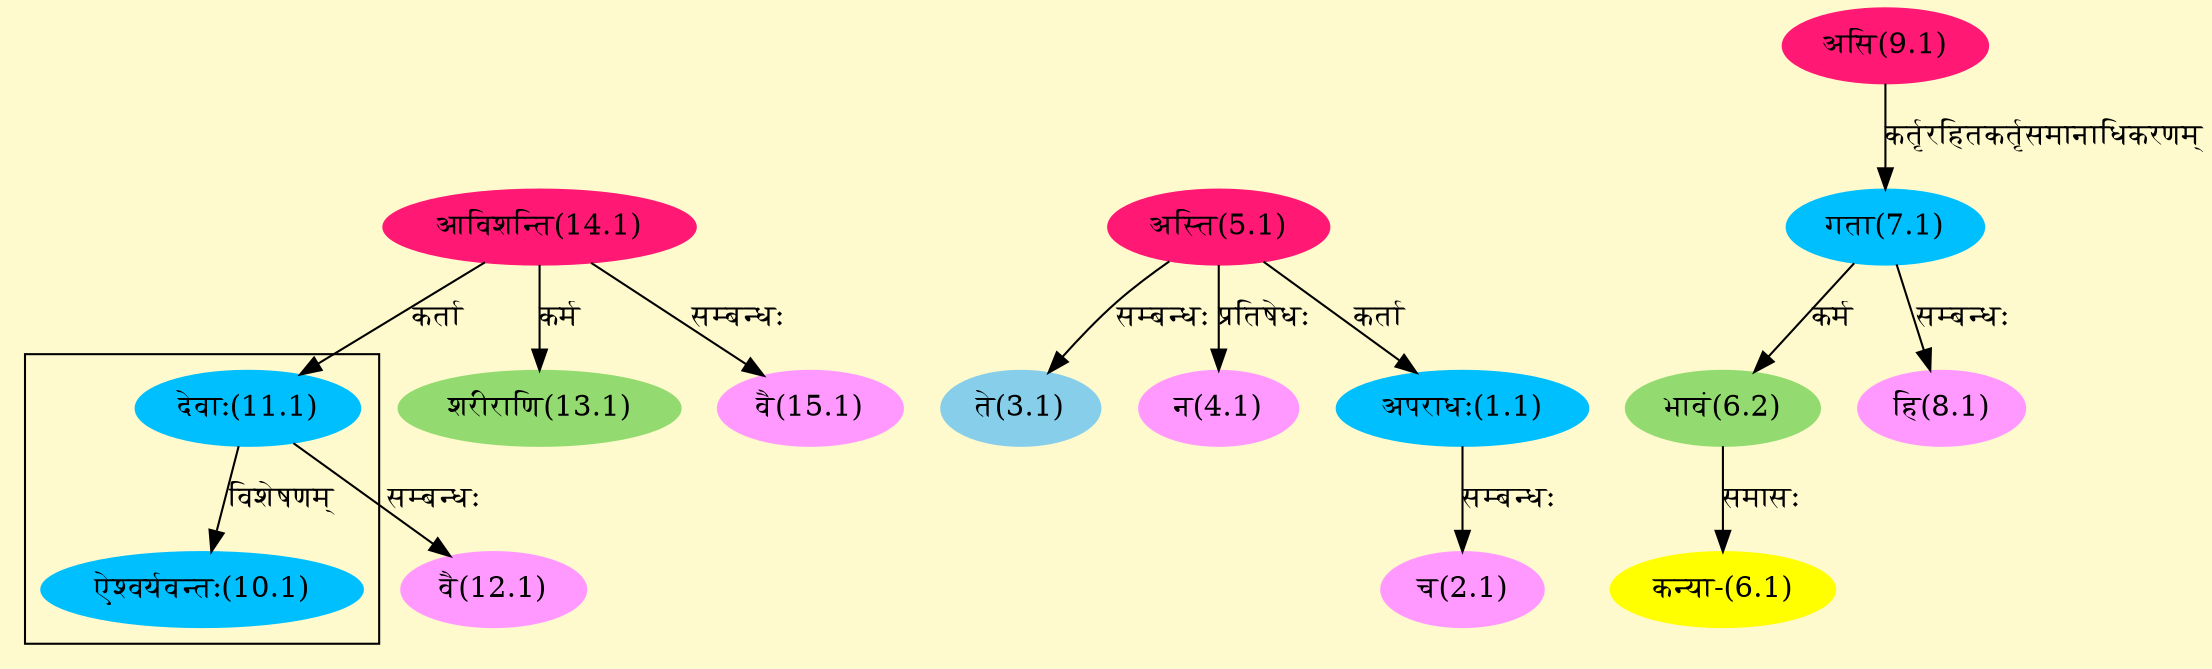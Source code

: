 digraph G{
rankdir=BT;
 compound=true;
 bgcolor="lemonchiffon1";

subgraph cluster_1{
Node10_1 [style=filled, color="#00BFFF" label = "ऐश्वर्यवन्तः(10.1)"]
Node11_1 [style=filled, color="#00BFFF" label = "देवाः(11.1)"]

}
Node1_1 [style=filled, color="#00BFFF" label = "अपराधः(1.1)"]
Node5_1 [style=filled, color="#FF1975" label = "अस्ति(5.1)"]
Node2_1 [style=filled, color="#FF99FF" label = "च(2.1)"]
Node3_1 [style=filled, color="#87CEEB" label = "ते(3.1)"]
Node4_1 [style=filled, color="#FF99FF" label = "न(4.1)"]
Node [style=filled, color="" label = "()"]
Node6_1 [style=filled, color="#FFFF00" label = "कन्या-(6.1)"]
Node6_2 [style=filled, color="#93DB70" label = "भावं(6.2)"]
Node7_1 [style=filled, color="#00BFFF" label = "गता(7.1)"]
Node9_1 [style=filled, color="#FF1975" label = "असि(9.1)"]
Node8_1 [style=filled, color="#FF99FF" label = "हि(8.1)"]
Node11_1 [style=filled, color="#00BFFF" label = "देवाः(11.1)"]
Node14_1 [style=filled, color="#FF1975" label = "आविशन्ति(14.1)"]
Node12_1 [style=filled, color="#FF99FF" label = "वै(12.1)"]
Node13_1 [style=filled, color="#93DB70" label = "शरीराणि(13.1)"]
Node15_1 [style=filled, color="#FF99FF" label = "वै(15.1)"]
/* Start of Relations section */

Node1_1 -> Node5_1 [  label="कर्ता"  dir="back" ]
Node2_1 -> Node1_1 [  label="सम्बन्धः"  dir="back" ]
Node3_1 -> Node5_1 [  label="सम्बन्धः"  dir="back" ]
Node4_1 -> Node5_1 [  label="प्रतिषेधः"  dir="back" ]
Node6_1 -> Node6_2 [  label="समासः"  dir="back" ]
Node6_2 -> Node7_1 [  label="कर्म"  dir="back" ]
Node7_1 -> Node9_1 [  label="कर्तृरहितकर्तृसमानाधिकरणम्"  dir="back" ]
Node8_1 -> Node7_1 [  label="सम्बन्धः"  dir="back" ]
Node10_1 -> Node11_1 [  label="विशेषणम्"  dir="back" ]
Node11_1 -> Node14_1 [  label="कर्ता"  dir="back" ]
Node12_1 -> Node11_1 [  label="सम्बन्धः"  dir="back" ]
Node13_1 -> Node14_1 [  label="कर्म"  dir="back" ]
Node15_1 -> Node14_1 [  label="सम्बन्धः"  dir="back" ]
}
